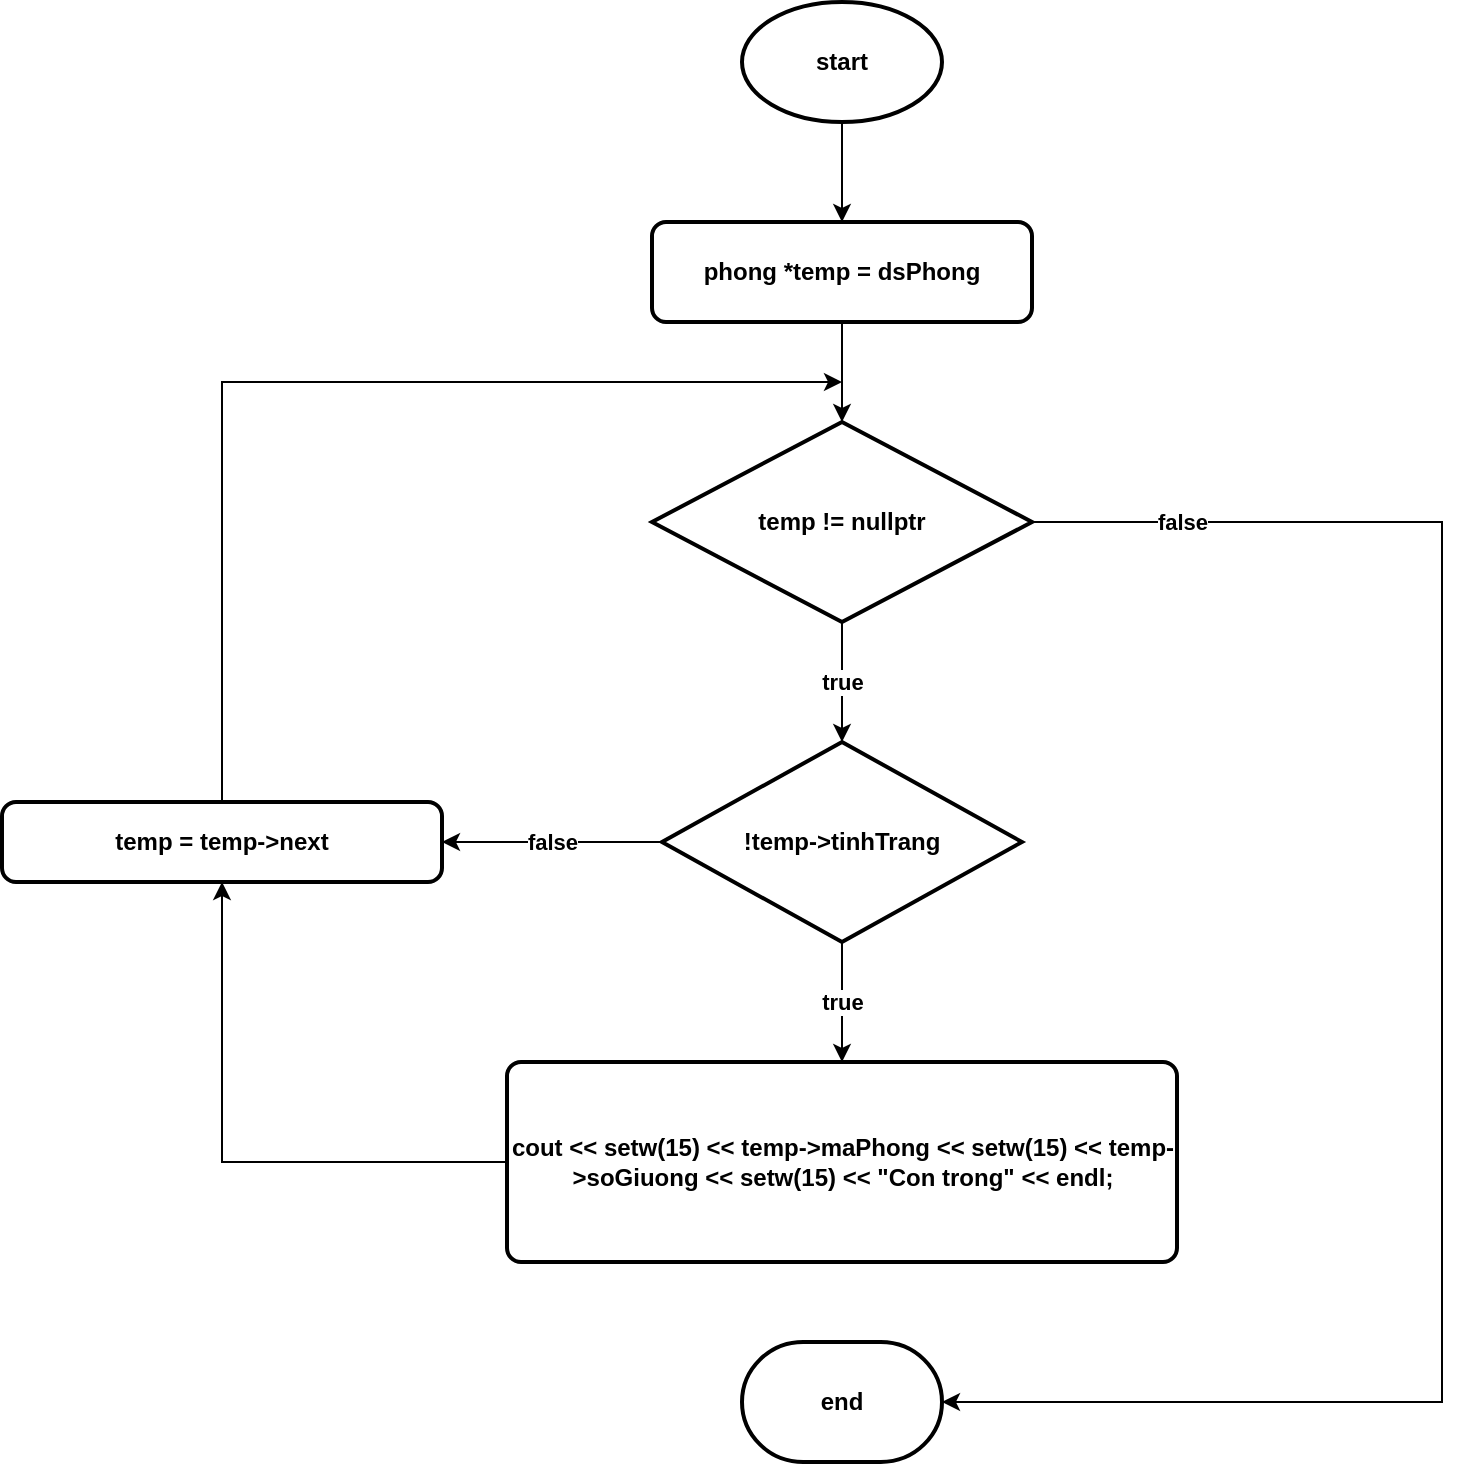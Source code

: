 <mxfile version="20.8.16" type="device"><diagram name="Page-1" id="VLgXMiHXZ7u6dUQfkJ7R"><mxGraphModel dx="1870" dy="504" grid="1" gridSize="10" guides="1" tooltips="1" connect="1" arrows="1" fold="1" page="1" pageScale="1" pageWidth="850" pageHeight="1100" math="0" shadow="0"><root><mxCell id="0"/><mxCell id="1" parent="0"/><mxCell id="lcYj3h9uuj1l84Igud9M-2" style="edgeStyle=orthogonalEdgeStyle;rounded=0;orthogonalLoop=1;jettySize=auto;html=1;fontStyle=1" parent="1" source="lcYj3h9uuj1l84Igud9M-1" target="lcYj3h9uuj1l84Igud9M-3" edge="1"><mxGeometry relative="1" as="geometry"><mxPoint x="420" y="140" as="targetPoint"/></mxGeometry></mxCell><mxCell id="lcYj3h9uuj1l84Igud9M-1" value="start" style="strokeWidth=2;html=1;shape=mxgraph.flowchart.start_1;whiteSpace=wrap;fontStyle=1" parent="1" vertex="1"><mxGeometry x="370" y="20" width="100" height="60" as="geometry"/></mxCell><mxCell id="lcYj3h9uuj1l84Igud9M-4" style="edgeStyle=orthogonalEdgeStyle;rounded=0;orthogonalLoop=1;jettySize=auto;html=1;fontStyle=1" parent="1" source="lcYj3h9uuj1l84Igud9M-3" target="lcYj3h9uuj1l84Igud9M-5" edge="1"><mxGeometry relative="1" as="geometry"><mxPoint x="420" y="250" as="targetPoint"/></mxGeometry></mxCell><mxCell id="lcYj3h9uuj1l84Igud9M-3" value="phong *temp = dsPhong" style="rounded=1;whiteSpace=wrap;html=1;absoluteArcSize=1;arcSize=14;strokeWidth=2;fontStyle=1" parent="1" vertex="1"><mxGeometry x="325" y="130" width="190" height="50" as="geometry"/></mxCell><mxCell id="lcYj3h9uuj1l84Igud9M-6" value="true" style="edgeStyle=orthogonalEdgeStyle;rounded=0;orthogonalLoop=1;jettySize=auto;html=1;fontStyle=1" parent="1" source="lcYj3h9uuj1l84Igud9M-5" target="lcYj3h9uuj1l84Igud9M-7" edge="1"><mxGeometry relative="1" as="geometry"><mxPoint x="420" y="390" as="targetPoint"/></mxGeometry></mxCell><mxCell id="lcYj3h9uuj1l84Igud9M-15" value="false" style="edgeStyle=orthogonalEdgeStyle;rounded=0;orthogonalLoop=1;jettySize=auto;html=1;fontStyle=1" parent="1" source="lcYj3h9uuj1l84Igud9M-5" target="lcYj3h9uuj1l84Igud9M-17" edge="1"><mxGeometry x="-0.832" relative="1" as="geometry"><mxPoint x="720" y="740" as="targetPoint"/><Array as="points"><mxPoint x="720" y="280"/><mxPoint x="720" y="720"/></Array><mxPoint as="offset"/></mxGeometry></mxCell><mxCell id="lcYj3h9uuj1l84Igud9M-5" value="temp != nullptr" style="strokeWidth=2;html=1;shape=mxgraph.flowchart.decision;whiteSpace=wrap;fontStyle=1" parent="1" vertex="1"><mxGeometry x="325" y="230" width="190" height="100" as="geometry"/></mxCell><mxCell id="lcYj3h9uuj1l84Igud9M-8" value="true" style="edgeStyle=orthogonalEdgeStyle;rounded=0;orthogonalLoop=1;jettySize=auto;html=1;entryX=0.5;entryY=0;entryDx=0;entryDy=0;fontStyle=1" parent="1" source="lcYj3h9uuj1l84Igud9M-7" target="lcYj3h9uuj1l84Igud9M-10" edge="1"><mxGeometry relative="1" as="geometry"><mxPoint x="420" y="550" as="targetPoint"/></mxGeometry></mxCell><mxCell id="lcYj3h9uuj1l84Igud9M-11" value="false" style="edgeStyle=orthogonalEdgeStyle;rounded=0;orthogonalLoop=1;jettySize=auto;html=1;fontStyle=1" parent="1" source="lcYj3h9uuj1l84Igud9M-7" target="lcYj3h9uuj1l84Igud9M-12" edge="1"><mxGeometry relative="1" as="geometry"><mxPoint x="250" y="440" as="targetPoint"/></mxGeometry></mxCell><mxCell id="lcYj3h9uuj1l84Igud9M-7" value="!temp-&amp;gt;tinhTrang" style="strokeWidth=2;html=1;shape=mxgraph.flowchart.decision;whiteSpace=wrap;fontStyle=1" parent="1" vertex="1"><mxGeometry x="330" y="390" width="180" height="100" as="geometry"/></mxCell><mxCell id="lcYj3h9uuj1l84Igud9M-13" style="edgeStyle=orthogonalEdgeStyle;rounded=0;orthogonalLoop=1;jettySize=auto;html=1;entryX=0.5;entryY=1;entryDx=0;entryDy=0;fontStyle=1" parent="1" source="lcYj3h9uuj1l84Igud9M-10" target="lcYj3h9uuj1l84Igud9M-12" edge="1"><mxGeometry relative="1" as="geometry"><mxPoint x="80" y="600" as="targetPoint"/></mxGeometry></mxCell><mxCell id="lcYj3h9uuj1l84Igud9M-10" value="cout &amp;lt;&amp;lt; setw(15) &amp;lt;&amp;lt; temp-&amp;gt;maPhong &amp;lt;&amp;lt; setw(15) &amp;lt;&amp;lt; temp-&amp;gt;soGiuong &amp;lt;&amp;lt; setw(15) &amp;lt;&amp;lt; &quot;Con trong&quot; &amp;lt;&amp;lt; endl;" style="rounded=1;whiteSpace=wrap;html=1;absoluteArcSize=1;arcSize=14;strokeWidth=2;fontStyle=1" parent="1" vertex="1"><mxGeometry x="252.5" y="550" width="335" height="100" as="geometry"/></mxCell><mxCell id="lcYj3h9uuj1l84Igud9M-14" style="edgeStyle=orthogonalEdgeStyle;rounded=0;orthogonalLoop=1;jettySize=auto;html=1;fontStyle=1" parent="1" source="lcYj3h9uuj1l84Igud9M-12" edge="1"><mxGeometry relative="1" as="geometry"><mxPoint x="420" y="210" as="targetPoint"/><Array as="points"><mxPoint x="110" y="240"/><mxPoint x="110" y="240"/></Array></mxGeometry></mxCell><mxCell id="lcYj3h9uuj1l84Igud9M-12" value="temp = temp-&amp;gt;next" style="rounded=1;whiteSpace=wrap;html=1;absoluteArcSize=1;arcSize=14;strokeWidth=2;fontStyle=1" parent="1" vertex="1"><mxGeometry y="420" width="220" height="40" as="geometry"/></mxCell><mxCell id="lcYj3h9uuj1l84Igud9M-17" value="end" style="strokeWidth=2;html=1;shape=mxgraph.flowchart.terminator;whiteSpace=wrap;fontStyle=1" parent="1" vertex="1"><mxGeometry x="370" y="690" width="100" height="60" as="geometry"/></mxCell></root></mxGraphModel></diagram></mxfile>